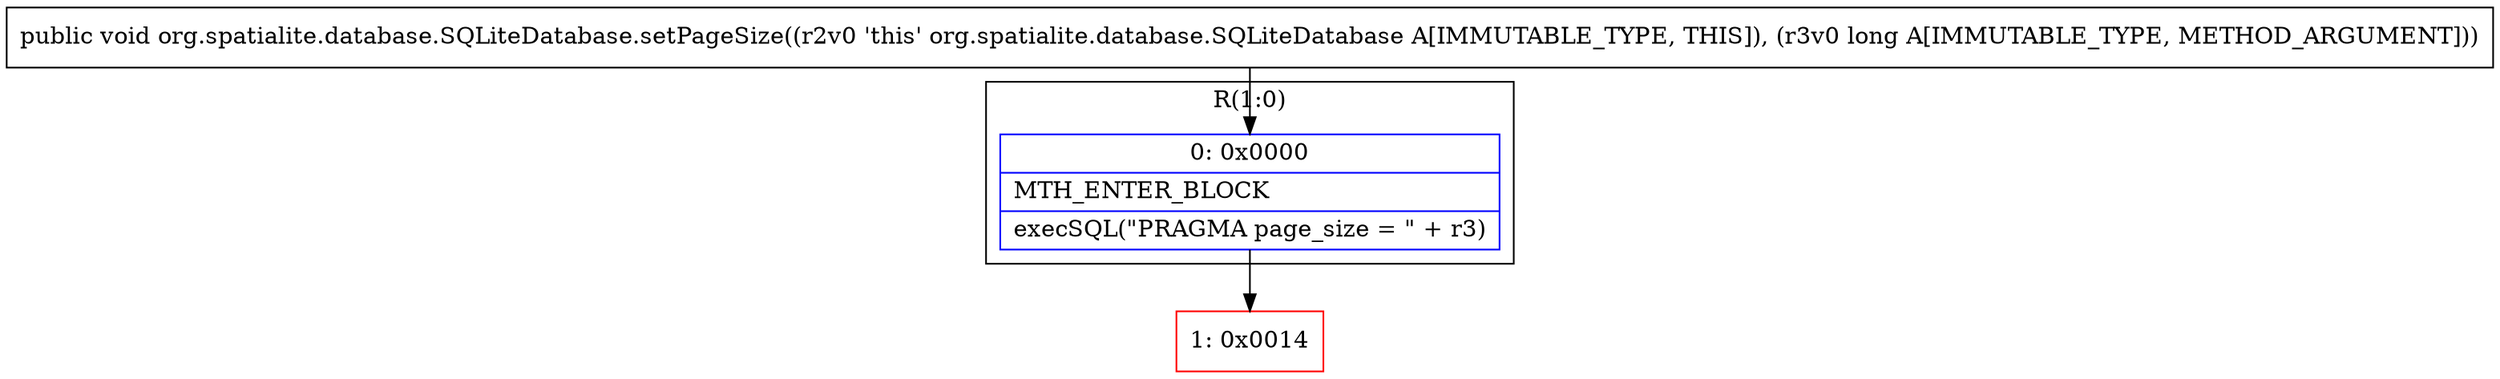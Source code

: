 digraph "CFG fororg.spatialite.database.SQLiteDatabase.setPageSize(J)V" {
subgraph cluster_Region_1517287854 {
label = "R(1:0)";
node [shape=record,color=blue];
Node_0 [shape=record,label="{0\:\ 0x0000|MTH_ENTER_BLOCK\l|execSQL(\"PRAGMA page_size = \" + r3)\l}"];
}
Node_1 [shape=record,color=red,label="{1\:\ 0x0014}"];
MethodNode[shape=record,label="{public void org.spatialite.database.SQLiteDatabase.setPageSize((r2v0 'this' org.spatialite.database.SQLiteDatabase A[IMMUTABLE_TYPE, THIS]), (r3v0 long A[IMMUTABLE_TYPE, METHOD_ARGUMENT])) }"];
MethodNode -> Node_0;
Node_0 -> Node_1;
}

